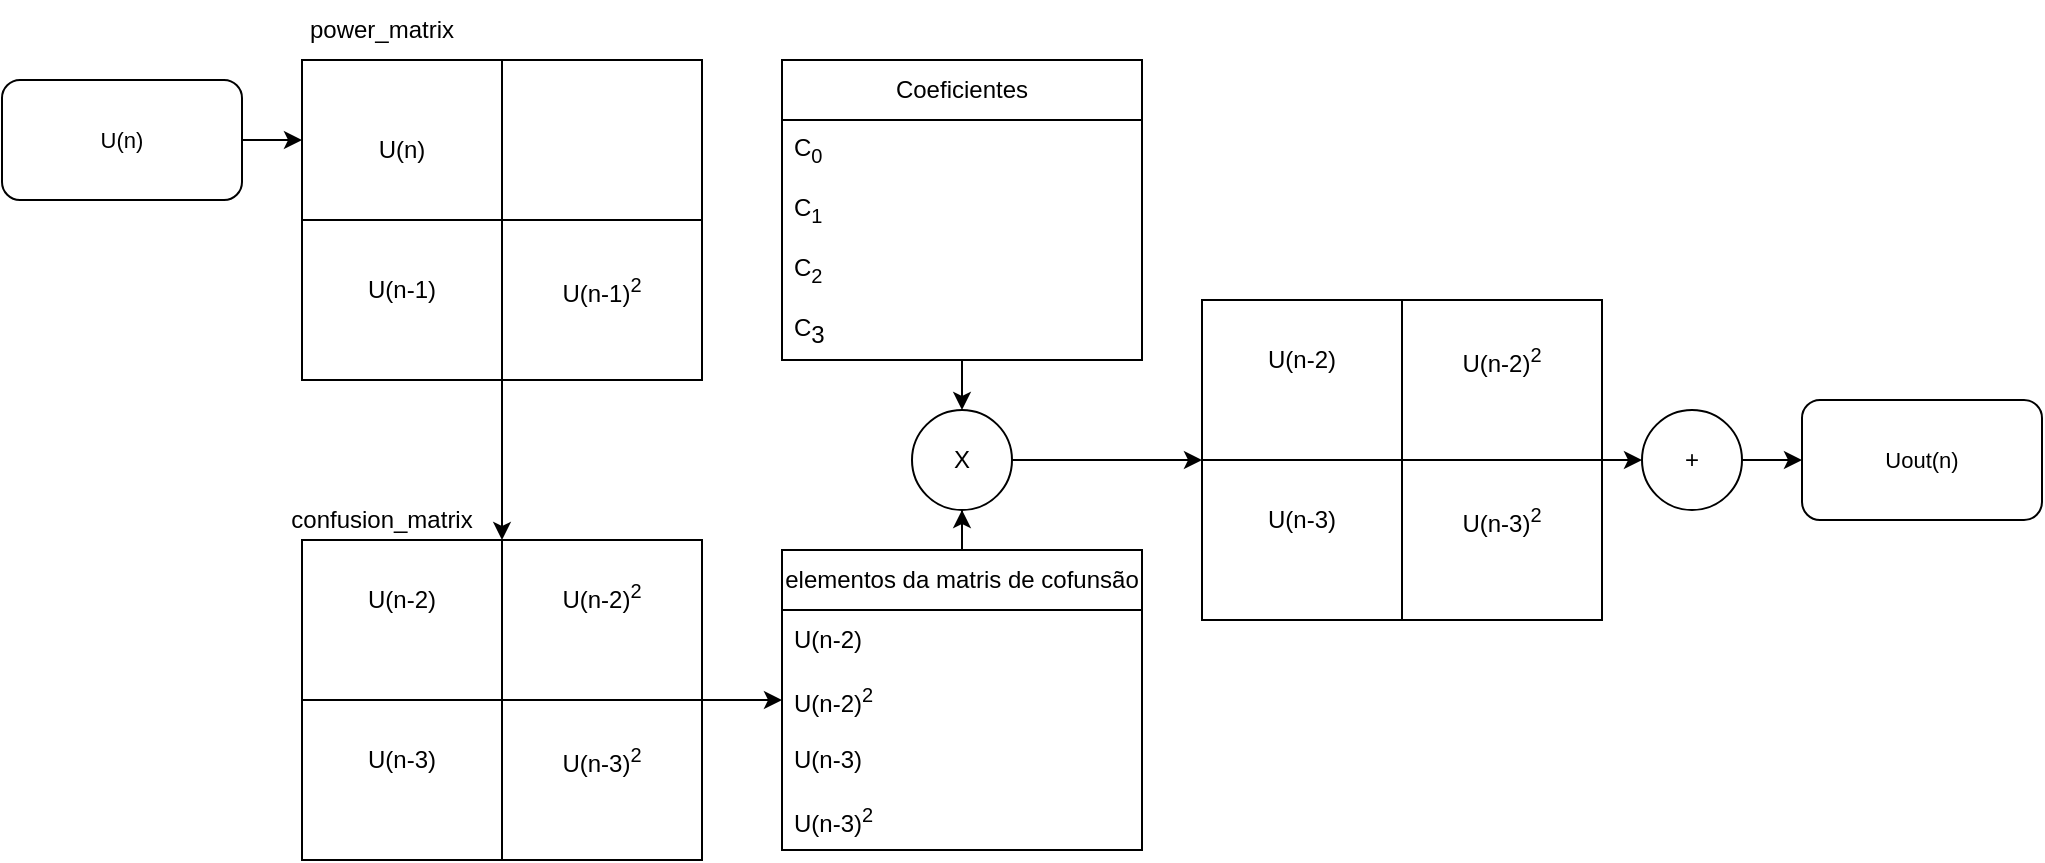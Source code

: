 <mxfile version="24.7.8">
  <diagram name="Página-1" id="lLME90NNs0AASKVXYIhT">
    <mxGraphModel dx="913" dy="540" grid="1" gridSize="10" guides="1" tooltips="1" connect="1" arrows="1" fold="1" page="1" pageScale="1" pageWidth="1169" pageHeight="827" math="0" shadow="0">
      <root>
        <mxCell id="0" />
        <mxCell id="1" parent="0" />
        <mxCell id="zRE_irLuOx2OJHdP9n6h-6" style="edgeStyle=orthogonalEdgeStyle;rounded=0;orthogonalLoop=1;jettySize=auto;html=1;exitX=0.5;exitY=1;exitDx=0;exitDy=0;entryX=0.5;entryY=0;entryDx=0;entryDy=0;" parent="1" source="zRE_irLuOx2OJHdP9n6h-1" target="zRE_irLuOx2OJHdP9n6h-7" edge="1">
          <mxGeometry relative="1" as="geometry">
            <mxPoint x="300" y="570" as="targetPoint" />
          </mxGeometry>
        </mxCell>
        <mxCell id="zRE_irLuOx2OJHdP9n6h-1" value="" style="shape=internalStorage;whiteSpace=wrap;html=1;backgroundOutline=1;dx=100;dy=80;" parent="1" vertex="1">
          <mxGeometry x="200" y="280" width="200" height="160" as="geometry" />
        </mxCell>
        <mxCell id="zRE_irLuOx2OJHdP9n6h-2" value="U(n)" style="text;html=1;align=center;verticalAlign=middle;whiteSpace=wrap;rounded=0;" parent="1" vertex="1">
          <mxGeometry x="220" y="310" width="60" height="30" as="geometry" />
        </mxCell>
        <mxCell id="zRE_irLuOx2OJHdP9n6h-3" value="U(n-1)" style="text;html=1;align=center;verticalAlign=middle;whiteSpace=wrap;rounded=0;" parent="1" vertex="1">
          <mxGeometry x="220" y="380" width="60" height="30" as="geometry" />
        </mxCell>
        <mxCell id="zRE_irLuOx2OJHdP9n6h-4" value="U(n-1)&lt;sup&gt;2&lt;/sup&gt;" style="text;html=1;align=center;verticalAlign=middle;whiteSpace=wrap;rounded=0;" parent="1" vertex="1">
          <mxGeometry x="320" y="380" width="60" height="30" as="geometry" />
        </mxCell>
        <mxCell id="zRE_irLuOx2OJHdP9n6h-5" value="power_matrix" style="text;html=1;align=center;verticalAlign=middle;whiteSpace=wrap;rounded=0;" parent="1" vertex="1">
          <mxGeometry x="210" y="250" width="60" height="30" as="geometry" />
        </mxCell>
        <mxCell id="zRE_irLuOx2OJHdP9n6h-18" value="" style="edgeStyle=orthogonalEdgeStyle;rounded=0;orthogonalLoop=1;jettySize=auto;html=1;entryX=0;entryY=0.5;entryDx=0;entryDy=0;exitX=1;exitY=0.5;exitDx=0;exitDy=0;" parent="1" source="zRE_irLuOx2OJHdP9n6h-7" target="zRE_irLuOx2OJHdP9n6h-21" edge="1">
          <mxGeometry relative="1" as="geometry">
            <mxPoint x="400" y="605" as="sourcePoint" />
            <mxPoint x="530" y="605" as="targetPoint" />
          </mxGeometry>
        </mxCell>
        <mxCell id="zRE_irLuOx2OJHdP9n6h-7" value="" style="shape=internalStorage;whiteSpace=wrap;html=1;backgroundOutline=1;dx=100;dy=80;" parent="1" vertex="1">
          <mxGeometry x="200" y="520" width="200" height="160" as="geometry" />
        </mxCell>
        <mxCell id="zRE_irLuOx2OJHdP9n6h-10" value="confusion_matrix" style="text;html=1;align=center;verticalAlign=middle;whiteSpace=wrap;rounded=0;" parent="1" vertex="1">
          <mxGeometry x="210" y="495" width="60" height="30" as="geometry" />
        </mxCell>
        <mxCell id="zRE_irLuOx2OJHdP9n6h-11" value="U(n-2&lt;span style=&quot;background-color: initial;&quot;&gt;)&lt;/span&gt;" style="text;html=1;align=center;verticalAlign=middle;whiteSpace=wrap;rounded=0;" parent="1" vertex="1">
          <mxGeometry x="220" y="535" width="60" height="30" as="geometry" />
        </mxCell>
        <mxCell id="zRE_irLuOx2OJHdP9n6h-13" value="U(n-2)&lt;sup&gt;2&lt;/sup&gt;" style="text;html=1;align=center;verticalAlign=middle;whiteSpace=wrap;rounded=0;" parent="1" vertex="1">
          <mxGeometry x="320" y="535" width="60" height="25" as="geometry" />
        </mxCell>
        <mxCell id="zRE_irLuOx2OJHdP9n6h-14" style="edgeStyle=orthogonalEdgeStyle;rounded=0;orthogonalLoop=1;jettySize=auto;html=1;exitX=0.5;exitY=1;exitDx=0;exitDy=0;" parent="1" source="zRE_irLuOx2OJHdP9n6h-13" target="zRE_irLuOx2OJHdP9n6h-13" edge="1">
          <mxGeometry relative="1" as="geometry" />
        </mxCell>
        <mxCell id="zRE_irLuOx2OJHdP9n6h-15" value="U(n-3&lt;span style=&quot;background-color: initial;&quot;&gt;)&lt;/span&gt;" style="text;html=1;align=center;verticalAlign=middle;whiteSpace=wrap;rounded=0;" parent="1" vertex="1">
          <mxGeometry x="220" y="615" width="60" height="30" as="geometry" />
        </mxCell>
        <mxCell id="zRE_irLuOx2OJHdP9n6h-16" value="U(n-3)&lt;sup&gt;2&lt;/sup&gt;" style="text;html=1;align=center;verticalAlign=middle;whiteSpace=wrap;rounded=0;" parent="1" vertex="1">
          <mxGeometry x="320" y="615" width="60" height="30" as="geometry" />
        </mxCell>
        <mxCell id="zRE_irLuOx2OJHdP9n6h-28" style="edgeStyle=orthogonalEdgeStyle;rounded=0;orthogonalLoop=1;jettySize=auto;html=1;exitX=0.5;exitY=0;exitDx=0;exitDy=0;" parent="1" source="zRE_irLuOx2OJHdP9n6h-19" target="zRE_irLuOx2OJHdP9n6h-27" edge="1">
          <mxGeometry relative="1" as="geometry" />
        </mxCell>
        <mxCell id="zRE_irLuOx2OJHdP9n6h-19" value="elementos da matris de cofunsão" style="swimlane;fontStyle=0;childLayout=stackLayout;horizontal=1;startSize=30;horizontalStack=0;resizeParent=1;resizeParentMax=0;resizeLast=0;collapsible=1;marginBottom=0;whiteSpace=wrap;html=1;" parent="1" vertex="1">
          <mxGeometry x="440" y="525" width="180" height="150" as="geometry">
            <mxRectangle x="480" y="310" width="50" height="40" as="alternateBounds" />
          </mxGeometry>
        </mxCell>
        <mxCell id="zRE_irLuOx2OJHdP9n6h-20" value="&lt;span style=&quot;text-align: center;&quot;&gt;U(n-2&lt;/span&gt;&lt;span style=&quot;text-align: center; background-color: initial;&quot;&gt;)&lt;/span&gt;" style="text;strokeColor=none;fillColor=none;align=left;verticalAlign=middle;spacingLeft=4;spacingRight=4;overflow=hidden;points=[[0,0.5],[1,0.5]];portConstraint=eastwest;rotatable=0;whiteSpace=wrap;html=1;" parent="zRE_irLuOx2OJHdP9n6h-19" vertex="1">
          <mxGeometry y="30" width="180" height="30" as="geometry" />
        </mxCell>
        <mxCell id="zRE_irLuOx2OJHdP9n6h-21" value="&lt;span style=&quot;text-align: center;&quot;&gt;U(n-2)&lt;/span&gt;&lt;sup style=&quot;text-align: center;&quot;&gt;2&lt;/sup&gt;" style="text;strokeColor=none;fillColor=none;align=left;verticalAlign=middle;spacingLeft=4;spacingRight=4;overflow=hidden;points=[[0,0.5],[1,0.5]];portConstraint=eastwest;rotatable=0;whiteSpace=wrap;html=1;" parent="zRE_irLuOx2OJHdP9n6h-19" vertex="1">
          <mxGeometry y="60" width="180" height="30" as="geometry" />
        </mxCell>
        <mxCell id="zRE_irLuOx2OJHdP9n6h-26" value="&lt;span style=&quot;text-align: center;&quot;&gt;U(n-3&lt;/span&gt;&lt;span style=&quot;text-align: center; background-color: initial;&quot;&gt;)&lt;/span&gt;" style="text;strokeColor=none;fillColor=none;align=left;verticalAlign=middle;spacingLeft=4;spacingRight=4;overflow=hidden;points=[[0,0.5],[1,0.5]];portConstraint=eastwest;rotatable=0;whiteSpace=wrap;html=1;" parent="zRE_irLuOx2OJHdP9n6h-19" vertex="1">
          <mxGeometry y="90" width="180" height="30" as="geometry" />
        </mxCell>
        <mxCell id="zRE_irLuOx2OJHdP9n6h-22" value="&lt;span style=&quot;text-align: center;&quot;&gt;U(n-3)&lt;/span&gt;&lt;sup style=&quot;text-align: center;&quot;&gt;2&lt;/sup&gt;" style="text;strokeColor=none;fillColor=none;align=left;verticalAlign=middle;spacingLeft=4;spacingRight=4;overflow=hidden;points=[[0,0.5],[1,0.5]];portConstraint=eastwest;rotatable=0;whiteSpace=wrap;html=1;" parent="zRE_irLuOx2OJHdP9n6h-19" vertex="1">
          <mxGeometry y="120" width="180" height="30" as="geometry" />
        </mxCell>
        <mxCell id="zRE_irLuOx2OJHdP9n6h-36" value="" style="edgeStyle=orthogonalEdgeStyle;rounded=0;orthogonalLoop=1;jettySize=auto;html=1;entryX=0;entryY=0.5;entryDx=0;entryDy=0;" parent="1" source="zRE_irLuOx2OJHdP9n6h-27" target="zRE_irLuOx2OJHdP9n6h-37" edge="1">
          <mxGeometry relative="1" as="geometry">
            <mxPoint x="700" y="480" as="targetPoint" />
          </mxGeometry>
        </mxCell>
        <mxCell id="zRE_irLuOx2OJHdP9n6h-27" value="X" style="ellipse;whiteSpace=wrap;html=1;aspect=fixed;" parent="1" vertex="1">
          <mxGeometry x="505" y="455" width="50" height="50" as="geometry" />
        </mxCell>
        <mxCell id="zRE_irLuOx2OJHdP9n6h-34" style="edgeStyle=orthogonalEdgeStyle;rounded=0;orthogonalLoop=1;jettySize=auto;html=1;entryX=0.5;entryY=0;entryDx=0;entryDy=0;" parent="1" source="zRE_irLuOx2OJHdP9n6h-29" target="zRE_irLuOx2OJHdP9n6h-27" edge="1">
          <mxGeometry relative="1" as="geometry" />
        </mxCell>
        <mxCell id="zRE_irLuOx2OJHdP9n6h-29" value="Coeficientes" style="swimlane;fontStyle=0;childLayout=stackLayout;horizontal=1;startSize=30;horizontalStack=0;resizeParent=1;resizeParentMax=0;resizeLast=0;collapsible=1;marginBottom=0;whiteSpace=wrap;html=1;" parent="1" vertex="1">
          <mxGeometry x="440" y="280" width="180" height="150" as="geometry">
            <mxRectangle x="480" y="310" width="50" height="40" as="alternateBounds" />
          </mxGeometry>
        </mxCell>
        <mxCell id="zRE_irLuOx2OJHdP9n6h-30" value="&lt;div style=&quot;text-align: center;&quot;&gt;C&lt;sub&gt;0&lt;/sub&gt;&lt;/div&gt;" style="text;strokeColor=none;fillColor=none;align=left;verticalAlign=middle;spacingLeft=4;spacingRight=4;overflow=hidden;points=[[0,0.5],[1,0.5]];portConstraint=eastwest;rotatable=0;whiteSpace=wrap;html=1;" parent="zRE_irLuOx2OJHdP9n6h-29" vertex="1">
          <mxGeometry y="30" width="180" height="30" as="geometry" />
        </mxCell>
        <mxCell id="zRE_irLuOx2OJHdP9n6h-31" value="&lt;span style=&quot;text-align: center;&quot;&gt;C&lt;/span&gt;&lt;sub style=&quot;text-align: center;&quot;&gt;1&lt;/sub&gt;" style="text;strokeColor=none;fillColor=none;align=left;verticalAlign=middle;spacingLeft=4;spacingRight=4;overflow=hidden;points=[[0,0.5],[1,0.5]];portConstraint=eastwest;rotatable=0;whiteSpace=wrap;html=1;" parent="zRE_irLuOx2OJHdP9n6h-29" vertex="1">
          <mxGeometry y="60" width="180" height="30" as="geometry" />
        </mxCell>
        <mxCell id="zRE_irLuOx2OJHdP9n6h-32" value="&lt;span style=&quot;text-align: center;&quot;&gt;C&lt;/span&gt;&lt;sub style=&quot;text-align: center;&quot;&gt;2&lt;/sub&gt;" style="text;strokeColor=none;fillColor=none;align=left;verticalAlign=middle;spacingLeft=4;spacingRight=4;overflow=hidden;points=[[0,0.5],[1,0.5]];portConstraint=eastwest;rotatable=0;whiteSpace=wrap;html=1;" parent="zRE_irLuOx2OJHdP9n6h-29" vertex="1">
          <mxGeometry y="90" width="180" height="30" as="geometry" />
        </mxCell>
        <mxCell id="zRE_irLuOx2OJHdP9n6h-33" value="&lt;div style=&quot;text-align: center;&quot;&gt;C&lt;span style=&quot;vertical-align: sub; background-color: initial;&quot;&gt;3&lt;/span&gt;&lt;/div&gt;" style="text;strokeColor=none;fillColor=none;align=left;verticalAlign=middle;spacingLeft=4;spacingRight=4;overflow=hidden;points=[[0,0.5],[1,0.5]];portConstraint=eastwest;rotatable=0;whiteSpace=wrap;html=1;" parent="zRE_irLuOx2OJHdP9n6h-29" vertex="1">
          <mxGeometry y="120" width="180" height="30" as="geometry" />
        </mxCell>
        <mxCell id="zRE_irLuOx2OJHdP9n6h-48" style="edgeStyle=orthogonalEdgeStyle;shape=connector;rounded=0;orthogonalLoop=1;jettySize=auto;html=1;exitX=1;exitY=0.5;exitDx=0;exitDy=0;entryX=0;entryY=0.5;entryDx=0;entryDy=0;strokeColor=default;align=center;verticalAlign=middle;fontFamily=Helvetica;fontSize=11;fontColor=default;labelBackgroundColor=default;endArrow=classic;" parent="1" source="zRE_irLuOx2OJHdP9n6h-37" target="zRE_irLuOx2OJHdP9n6h-47" edge="1">
          <mxGeometry relative="1" as="geometry" />
        </mxCell>
        <mxCell id="zRE_irLuOx2OJHdP9n6h-37" value="" style="shape=internalStorage;whiteSpace=wrap;html=1;backgroundOutline=1;dx=100;dy=80;" parent="1" vertex="1">
          <mxGeometry x="650" y="400" width="200" height="160" as="geometry" />
        </mxCell>
        <mxCell id="zRE_irLuOx2OJHdP9n6h-38" value="U(n-2&lt;span style=&quot;background-color: initial;&quot;&gt;)&lt;/span&gt;" style="text;html=1;align=center;verticalAlign=middle;whiteSpace=wrap;rounded=0;" parent="1" vertex="1">
          <mxGeometry x="670" y="415" width="60" height="30" as="geometry" />
        </mxCell>
        <mxCell id="zRE_irLuOx2OJHdP9n6h-39" value="U(n-2)&lt;sup&gt;2&lt;/sup&gt;" style="text;html=1;align=center;verticalAlign=middle;whiteSpace=wrap;rounded=0;" parent="1" vertex="1">
          <mxGeometry x="770" y="415" width="60" height="30" as="geometry" />
        </mxCell>
        <mxCell id="zRE_irLuOx2OJHdP9n6h-40" style="edgeStyle=orthogonalEdgeStyle;rounded=0;orthogonalLoop=1;jettySize=auto;html=1;exitX=0.5;exitY=1;exitDx=0;exitDy=0;" parent="1" source="zRE_irLuOx2OJHdP9n6h-39" target="zRE_irLuOx2OJHdP9n6h-39" edge="1">
          <mxGeometry relative="1" as="geometry" />
        </mxCell>
        <mxCell id="zRE_irLuOx2OJHdP9n6h-41" value="U(n-3&lt;span style=&quot;background-color: initial;&quot;&gt;)&lt;/span&gt;" style="text;html=1;align=center;verticalAlign=middle;whiteSpace=wrap;rounded=0;" parent="1" vertex="1">
          <mxGeometry x="670" y="495" width="60" height="30" as="geometry" />
        </mxCell>
        <mxCell id="zRE_irLuOx2OJHdP9n6h-42" value="U(n-3)&lt;sup&gt;2&lt;/sup&gt;" style="text;html=1;align=center;verticalAlign=middle;whiteSpace=wrap;rounded=0;" parent="1" vertex="1">
          <mxGeometry x="770" y="495" width="60" height="30" as="geometry" />
        </mxCell>
        <mxCell id="zRE_irLuOx2OJHdP9n6h-52" style="edgeStyle=orthogonalEdgeStyle;shape=connector;rounded=0;orthogonalLoop=1;jettySize=auto;html=1;entryX=0;entryY=0.5;entryDx=0;entryDy=0;strokeColor=default;align=center;verticalAlign=middle;fontFamily=Helvetica;fontSize=11;fontColor=default;labelBackgroundColor=default;endArrow=classic;" parent="1" source="zRE_irLuOx2OJHdP9n6h-47" target="zRE_irLuOx2OJHdP9n6h-51" edge="1">
          <mxGeometry relative="1" as="geometry" />
        </mxCell>
        <mxCell id="zRE_irLuOx2OJHdP9n6h-47" value="+" style="ellipse;whiteSpace=wrap;html=1;aspect=fixed;" parent="1" vertex="1">
          <mxGeometry x="870" y="455" width="50" height="50" as="geometry" />
        </mxCell>
        <mxCell id="zRE_irLuOx2OJHdP9n6h-50" style="edgeStyle=orthogonalEdgeStyle;shape=connector;rounded=0;orthogonalLoop=1;jettySize=auto;html=1;entryX=0;entryY=0.25;entryDx=0;entryDy=0;strokeColor=default;align=center;verticalAlign=middle;fontFamily=Helvetica;fontSize=11;fontColor=default;labelBackgroundColor=default;endArrow=classic;" parent="1" source="zRE_irLuOx2OJHdP9n6h-49" target="zRE_irLuOx2OJHdP9n6h-1" edge="1">
          <mxGeometry relative="1" as="geometry" />
        </mxCell>
        <mxCell id="zRE_irLuOx2OJHdP9n6h-49" value="U(n)" style="rounded=1;whiteSpace=wrap;html=1;fontFamily=Helvetica;fontSize=11;fontColor=default;labelBackgroundColor=default;" parent="1" vertex="1">
          <mxGeometry x="50" y="290" width="120" height="60" as="geometry" />
        </mxCell>
        <mxCell id="zRE_irLuOx2OJHdP9n6h-51" value="Uout(n)" style="rounded=1;whiteSpace=wrap;html=1;fontFamily=Helvetica;fontSize=11;fontColor=default;labelBackgroundColor=default;" parent="1" vertex="1">
          <mxGeometry x="950" y="450" width="120" height="60" as="geometry" />
        </mxCell>
      </root>
    </mxGraphModel>
  </diagram>
</mxfile>
